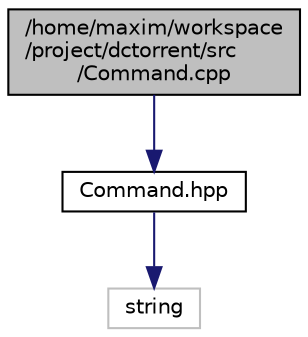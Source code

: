 digraph "/home/maxim/workspace/project/dctorrent/src/Command.cpp"
{
  edge [fontname="Helvetica",fontsize="10",labelfontname="Helvetica",labelfontsize="10"];
  node [fontname="Helvetica",fontsize="10",shape=record];
  Node282 [label="/home/maxim/workspace\l/project/dctorrent/src\l/Command.cpp",height=0.2,width=0.4,color="black", fillcolor="grey75", style="filled", fontcolor="black"];
  Node282 -> Node283 [color="midnightblue",fontsize="10",style="solid",fontname="Helvetica"];
  Node283 [label="Command.hpp",height=0.2,width=0.4,color="black", fillcolor="white", style="filled",URL="$_command_8hpp_source.html"];
  Node283 -> Node284 [color="midnightblue",fontsize="10",style="solid",fontname="Helvetica"];
  Node284 [label="string",height=0.2,width=0.4,color="grey75", fillcolor="white", style="filled"];
}
